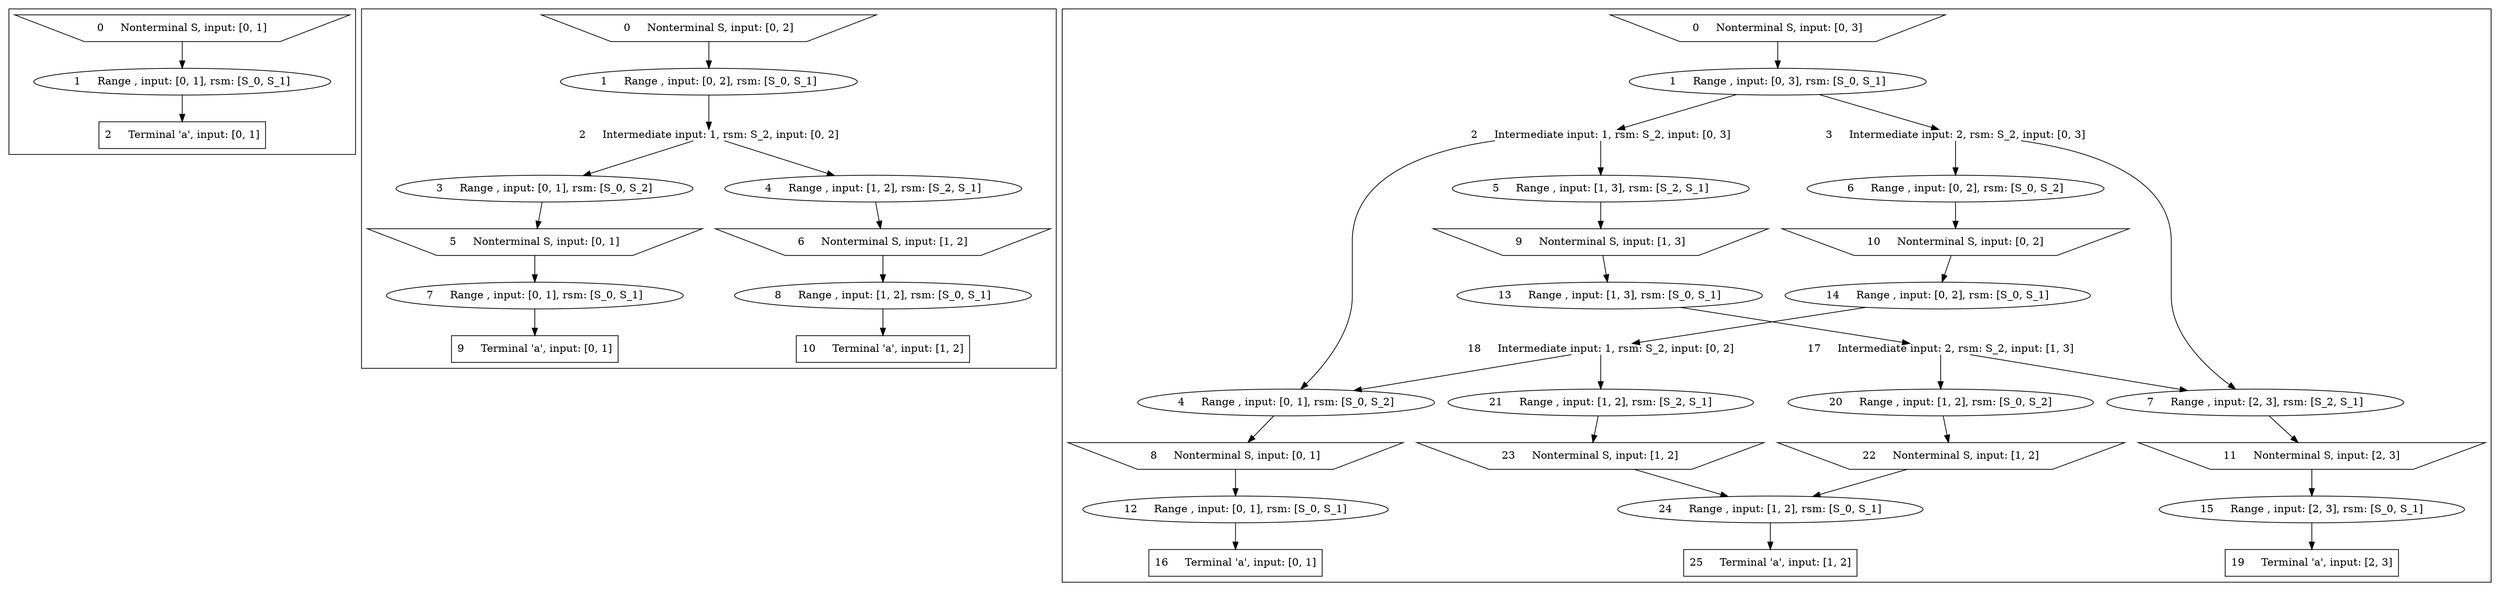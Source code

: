 digraph g {
labelloc="t"
label=""
subgraph cluster_0{
labelloc="t"
_0_0 [label = "0     Nonterminal S, input: [0, 1]", shape = invtrapezium]
_0_1 [label = "1     Range , input: [0, 1], rsm: [S_0, S_1]", shape = ellipse]
_0_2 [label = "2     Terminal 'a', input: [0, 1]", shape = rectangle]
_0_0->_0_1
_0_1->_0_2
}

subgraph cluster_1{
labelloc="t"
_1_0 [label = "0     Nonterminal S, input: [0, 2]", shape = invtrapezium]
_1_1 [label = "1     Range , input: [0, 2], rsm: [S_0, S_1]", shape = ellipse]
_1_2 [label = "10     Terminal 'a', input: [1, 2]", shape = rectangle]
_1_3 [label = "2     Intermediate input: 1, rsm: S_2, input: [0, 2]", shape = plain]
_1_4 [label = "3     Range , input: [0, 1], rsm: [S_0, S_2]", shape = ellipse]
_1_5 [label = "4     Range , input: [1, 2], rsm: [S_2, S_1]", shape = ellipse]
_1_6 [label = "5     Nonterminal S, input: [0, 1]", shape = invtrapezium]
_1_7 [label = "6     Nonterminal S, input: [1, 2]", shape = invtrapezium]
_1_8 [label = "7     Range , input: [0, 1], rsm: [S_0, S_1]", shape = ellipse]
_1_9 [label = "8     Range , input: [1, 2], rsm: [S_0, S_1]", shape = ellipse]
_1_10 [label = "9     Terminal 'a', input: [0, 1]", shape = rectangle]
_1_0->_1_1
_1_1->_1_3
_1_3->_1_4
_1_3->_1_5
_1_4->_1_6
_1_5->_1_7
_1_6->_1_8
_1_7->_1_9
_1_8->_1_10
_1_9->_1_2
}

subgraph cluster_2{
labelloc="t"
_2_0 [label = "0     Nonterminal S, input: [0, 3]", shape = invtrapezium]
_2_1 [label = "1     Range , input: [0, 3], rsm: [S_0, S_1]", shape = ellipse]
_2_2 [label = "10     Nonterminal S, input: [0, 2]", shape = invtrapezium]
_2_3 [label = "11     Nonterminal S, input: [2, 3]", shape = invtrapezium]
_2_4 [label = "12     Range , input: [0, 1], rsm: [S_0, S_1]", shape = ellipse]
_2_5 [label = "13     Range , input: [1, 3], rsm: [S_0, S_1]", shape = ellipse]
_2_6 [label = "14     Range , input: [0, 2], rsm: [S_0, S_1]", shape = ellipse]
_2_7 [label = "15     Range , input: [2, 3], rsm: [S_0, S_1]", shape = ellipse]
_2_8 [label = "16     Terminal 'a', input: [0, 1]", shape = rectangle]
_2_9 [label = "17     Intermediate input: 2, rsm: S_2, input: [1, 3]", shape = plain]
_2_10 [label = "18     Intermediate input: 1, rsm: S_2, input: [0, 2]", shape = plain]
_2_11 [label = "19     Terminal 'a', input: [2, 3]", shape = rectangle]
_2_12 [label = "2     Intermediate input: 1, rsm: S_2, input: [0, 3]", shape = plain]
_2_13 [label = "20     Range , input: [1, 2], rsm: [S_0, S_2]", shape = ellipse]
_2_14 [label = "21     Range , input: [1, 2], rsm: [S_2, S_1]", shape = ellipse]
_2_15 [label = "22     Nonterminal S, input: [1, 2]", shape = invtrapezium]
_2_16 [label = "23     Nonterminal S, input: [1, 2]", shape = invtrapezium]
_2_17 [label = "24     Range , input: [1, 2], rsm: [S_0, S_1]", shape = ellipse]
_2_18 [label = "25     Terminal 'a', input: [1, 2]", shape = rectangle]
_2_19 [label = "3     Intermediate input: 2, rsm: S_2, input: [0, 3]", shape = plain]
_2_20 [label = "4     Range , input: [0, 1], rsm: [S_0, S_2]", shape = ellipse]
_2_21 [label = "5     Range , input: [1, 3], rsm: [S_2, S_1]", shape = ellipse]
_2_22 [label = "6     Range , input: [0, 2], rsm: [S_0, S_2]", shape = ellipse]
_2_23 [label = "7     Range , input: [2, 3], rsm: [S_2, S_1]", shape = ellipse]
_2_24 [label = "8     Nonterminal S, input: [0, 1]", shape = invtrapezium]
_2_25 [label = "9     Nonterminal S, input: [1, 3]", shape = invtrapezium]
_2_0->_2_1
_2_1->_2_12
_2_1->_2_19
_2_2->_2_6
_2_3->_2_7
_2_4->_2_8
_2_5->_2_9
_2_6->_2_10
_2_7->_2_11
_2_9->_2_13
_2_9->_2_23
_2_10->_2_20
_2_10->_2_14
_2_12->_2_20
_2_12->_2_21
_2_13->_2_15
_2_14->_2_16
_2_15->_2_17
_2_16->_2_17
_2_17->_2_18
_2_19->_2_22
_2_19->_2_23
_2_20->_2_24
_2_21->_2_25
_2_22->_2_2
_2_23->_2_3
_2_24->_2_4
_2_25->_2_5
}

}
